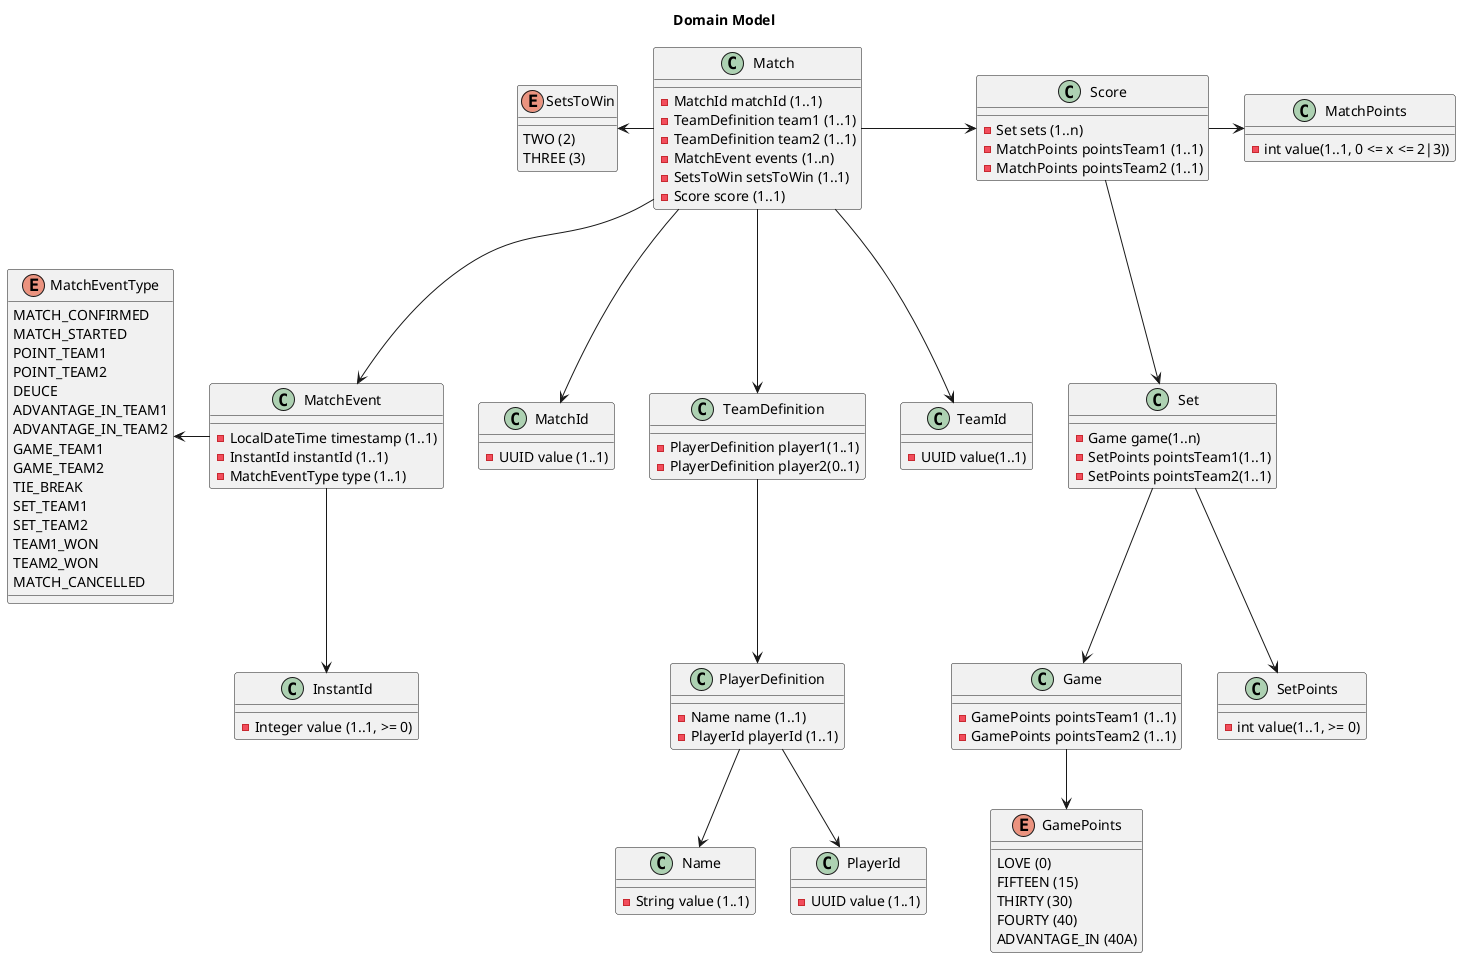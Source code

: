 @startuml

title Domain Model

class Match {
  -MatchId matchId (1..1)
  -TeamDefinition team1 (1..1)
  -TeamDefinition team2 (1..1)
  -MatchEvent events (1..n)
  -SetsToWin setsToWin (1..1)
  -Score score (1..1)
}

class MatchId {
    -UUID value (1..1)
}

enum SetsToWin {
    TWO (2)
    THREE (3)
}

class MatchEvent {
    -LocalDateTime timestamp (1..1)
    -InstantId instantId (1..1)
    -MatchEventType type (1..1)
}

enum MatchEventType {
    MATCH_CONFIRMED
    MATCH_STARTED
    POINT_TEAM1
    POINT_TEAM2
    DEUCE
    ADVANTAGE_IN_TEAM1
    ADVANTAGE_IN_TEAM2
    GAME_TEAM1
    GAME_TEAM2
    TIE_BREAK
    SET_TEAM1
    SET_TEAM2
    TEAM1_WON
    TEAM2_WON
    MATCH_CANCELLED
}

class Score {
    -Set sets (1..n)
    -MatchPoints pointsTeam1 (1..1)
    -MatchPoints pointsTeam2 (1..1)
}

class MatchPoints {
    -int value(1..1, 0 <= x <= 2|3))
}

class Game {
    -GamePoints pointsTeam1 (1..1)
    -GamePoints pointsTeam2 (1..1)
}

enum GamePoints {
    LOVE (0)
    FIFTEEN (15)
    THIRTY (30)
    FOURTY (40)
    ADVANTAGE_IN (40A)
}

class Set {
    -Game game(1..n)
    -SetPoints pointsTeam1(1..1)
    -SetPoints pointsTeam2(1..1)
}

class SetPoints {
    -int value(1..1, >= 0)
}

class PlayerDefinition {
    -Name name (1..1)
    -PlayerId playerId (1..1)
}

class TeamDefinition {
    -PlayerDefinition player1(1..1)
    -PlayerDefinition player2(0..1)
}

class Name {
    -String value (1..1)
}

class TeamId {
    -UUID value(1..1)
}

class PlayerId {
    -UUID value (1..1)
}

class InstantId {
    -Integer value (1..1, >= 0)
}

Match -down-> MatchId
Match -down-> MatchEvent
Match -left-> SetsToWin
MatchEvent -left-> MatchEventType
MatchEvent -down-> InstantId

Match -right-> Score
Score -down-> Set
Score -right-> MatchPoints
Set -down-> Game
Set -down-> SetPoints
Game -down-> GamePoints

Match -down-> TeamDefinition
Match -down-> TeamId
TeamDefinition -down-> PlayerDefinition
PlayerDefinition -down-> Name
PlayerDefinition -down-> PlayerId
@enduml
